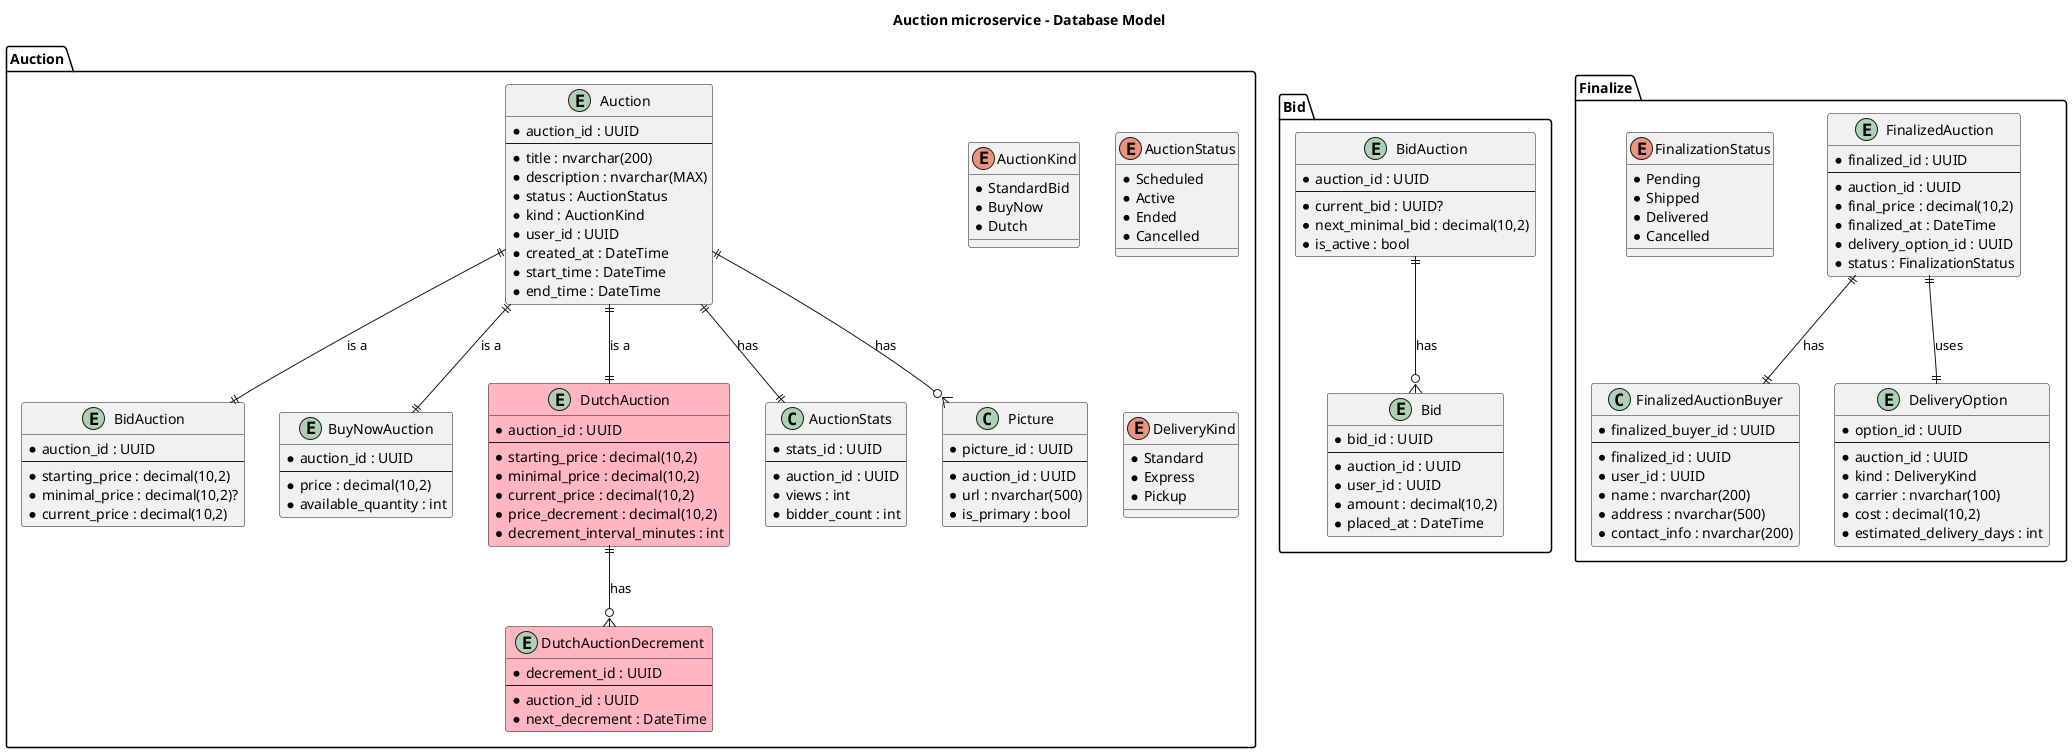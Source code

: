 @startuml Auction database model
title Auction microservice - Database Model

package "Auction" {
    entity "Auction" as Auction {
        * auction_id : UUID
        --
        * title : nvarchar(200)
        * description : nvarchar(MAX)
        * status : AuctionStatus
        * kind : AuctionKind
        * user_id : UUID
        * created_at : DateTime
        * start_time : DateTime
        * end_time : DateTime
    }

    entity "BidAuction" as BidAuction {
        * auction_id : UUID
        --
        * starting_price : decimal(10,2)
        * minimal_price : decimal(10,2)?
        * current_price : decimal(10,2)
    }

    entity "BuyNowAuction" as BuyNowAuction{
        * auction_id : UUID
        --
        * price : decimal(10,2)
        * available_quantity : int
    }

    entity "DutchAuction" as DutchAuction #LightPink{
        * auction_id : UUID
        --
        * starting_price : decimal(10,2)
        * minimal_price : decimal(10,2)
        * current_price : decimal(10,2)
        * price_decrement : decimal(10,2)
        * decrement_interval_minutes : int
    }

    entity "DutchAuctionDecrement" as DutchAuctionDecrement #LightPink {
        * decrement_id : UUID
        --
        * auction_id : UUID
        * next_decrement : DateTime
    }

    class "AuctionStats" as AuctionStats {
        * stats_id : UUID
        --
        * auction_id : UUID
        * views : int
        * bidder_count : int
    }

    class "Picture" as Picture {
        * picture_id : UUID
        --
        * auction_id : UUID
        * url : nvarchar(500)
        * is_primary : bool
    }

    enum AuctionKind {
        * StandardBid
        * BuyNow
        * Dutch
    }

    enum AuctionStatus {
        * Scheduled
        * Active
        * Ended
        * Cancelled
    }

    enum DeliveryKind {
        * Standard
        * Express
        * Pickup
    }

    Auction ||--|| BidAuction : "is a"
    Auction ||--|| BuyNowAuction : "is a"
    Auction ||--|| DutchAuction : "is a"
    Auction ||--o{ Picture : "has"
    Auction ||--|| AuctionStats : "has"
    DutchAuction ||--o{ DutchAuctionDecrement : "has"
}

package "Bid" {
    entity "BidAuction" as BidAuction {
        * auction_id : UUID
        --
        * current_bid : UUID?
        * next_minimal_bid : decimal(10,2)
        * is_active : bool
    }

    entity "Bid" as Bid {
        * bid_id : UUID
        --
        * auction_id : UUID
        * user_id : UUID
        * amount : decimal(10,2)
        * placed_at : DateTime
    }

    BidAuction ||--o{ Bid : "has"
}

package "Finalize" {
    entity "FinalizedAuction" as FinalizedAuction {
        * finalized_id : UUID
        --
        * auction_id : UUID
        * final_price : decimal(10,2)
        * finalized_at : DateTime
        * delivery_option_id : UUID
        * status : FinalizationStatus
    }

    class "FinalizedAuctionBuyer" as FinalizedAuctionBuyer {
        * finalized_buyer_id : UUID
        --
        * finalized_id : UUID
        * user_id : UUID
        * name : nvarchar(200)
        * address : nvarchar(500)
        * contact_info : nvarchar(200)
    }

    entity "DeliveryOption" as DeliveryOption {
        * option_id : UUID
        --
        * auction_id : UUID
        * kind : DeliveryKind
        * carrier : nvarchar(100)
        * cost : decimal(10,2)
        * estimated_delivery_days : int
    }
    
    enum FinalizationStatus {
        * Pending
        * Shipped
        * Delivered
        * Cancelled
    }

    FinalizedAuction ||--|| FinalizedAuctionBuyer : "has"
    FinalizedAuction ||--|| DeliveryOption : "uses"
}

@enduml
